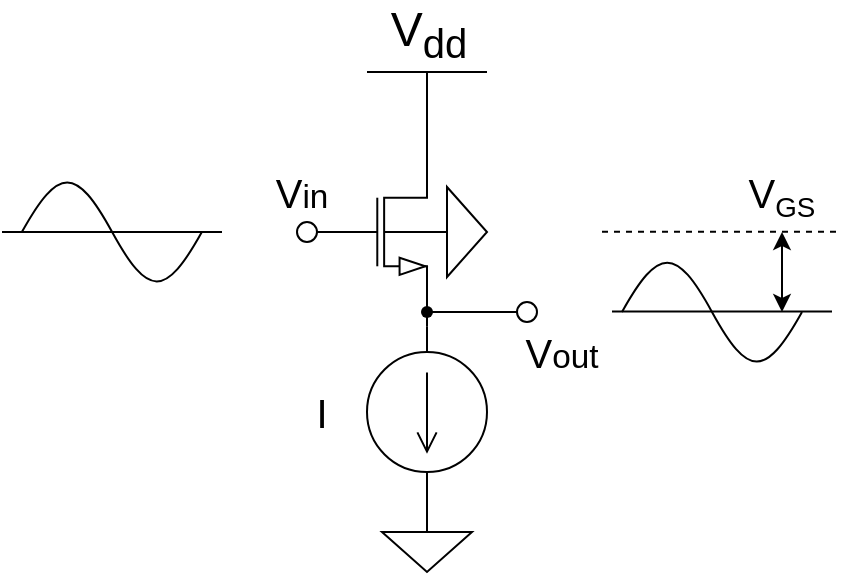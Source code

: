 <mxfile version="24.2.5" type="device">
  <diagram name="第 1 页" id="9_JWpIq-PywY3eUKFRnk">
    <mxGraphModel dx="795" dy="553" grid="1" gridSize="10" guides="1" tooltips="1" connect="1" arrows="1" fold="1" page="1" pageScale="1" pageWidth="827" pageHeight="1169" math="0" shadow="0">
      <root>
        <mxCell id="0" />
        <mxCell id="1" parent="0" />
        <mxCell id="QVpGONQfelIiySd0KSc2-18" value="" style="verticalLabelPosition=bottom;shadow=0;dashed=0;align=center;html=1;verticalAlign=top;shape=mxgraph.electrical.transistors.nmos_bulk;pointerEvents=1;" vertex="1" parent="1">
          <mxGeometry x="222.5" y="140" width="60" height="100" as="geometry" />
        </mxCell>
        <mxCell id="QVpGONQfelIiySd0KSc2-2" value="" style="pointerEvents=1;verticalLabelPosition=bottom;shadow=0;dashed=0;align=center;html=1;verticalAlign=top;shape=mxgraph.electrical.signal_sources.signal_ground;" vertex="1" parent="1">
          <mxGeometry x="260" y="330" width="45" height="30" as="geometry" />
        </mxCell>
        <mxCell id="QVpGONQfelIiySd0KSc2-3" value="V&lt;sub&gt;dd&lt;/sub&gt;" style="verticalLabelPosition=top;verticalAlign=bottom;shape=mxgraph.electrical.signal_sources.vdd;shadow=0;dashed=0;align=center;strokeWidth=1;fontSize=24;html=1;flipV=1;" vertex="1" parent="1">
          <mxGeometry x="252.5" y="110" width="60" height="40" as="geometry" />
        </mxCell>
        <mxCell id="QVpGONQfelIiySd0KSc2-4" value="" style="endArrow=none;html=1;strokeWidth=1;rounded=0;" edge="1" parent="1">
          <mxGeometry width="100" relative="1" as="geometry">
            <mxPoint x="322.5" y="230" as="sourcePoint" />
            <mxPoint x="332.5" y="230" as="targetPoint" />
          </mxGeometry>
        </mxCell>
        <mxCell id="QVpGONQfelIiySd0KSc2-5" value="" style="verticalLabelPosition=bottom;shadow=0;dashed=0;align=center;html=1;verticalAlign=top;strokeWidth=1;shape=ellipse;" vertex="1" parent="1">
          <mxGeometry x="327.5" y="225" width="10" height="10" as="geometry" />
        </mxCell>
        <mxCell id="QVpGONQfelIiySd0KSc2-6" value="" style="endArrow=none;html=1;strokeWidth=1;rounded=0;" edge="1" parent="1" target="QVpGONQfelIiySd0KSc2-7">
          <mxGeometry width="100" relative="1" as="geometry">
            <mxPoint x="282.5" y="230" as="sourcePoint" />
            <mxPoint x="332.5" y="230" as="targetPoint" />
          </mxGeometry>
        </mxCell>
        <mxCell id="QVpGONQfelIiySd0KSc2-7" value="" style="shape=waypoint;sketch=0;fillStyle=solid;size=6;pointerEvents=1;points=[];fillColor=none;resizable=0;rotatable=0;perimeter=centerPerimeter;snapToPoint=1;" vertex="1" parent="1">
          <mxGeometry x="272.5" y="220" width="20" height="20" as="geometry" />
        </mxCell>
        <mxCell id="QVpGONQfelIiySd0KSc2-8" value="" style="endArrow=none;html=1;strokeWidth=1;rounded=0;" edge="1" parent="1" source="QVpGONQfelIiySd0KSc2-7">
          <mxGeometry width="100" relative="1" as="geometry">
            <mxPoint x="282.5" y="230" as="sourcePoint" />
            <mxPoint x="322.5" y="230" as="targetPoint" />
          </mxGeometry>
        </mxCell>
        <mxCell id="QVpGONQfelIiySd0KSc2-9" value="&lt;font style=&quot;font-size: 20px;&quot;&gt;V&lt;/font&gt;&lt;font style=&quot;font-size: 16.667px;&quot;&gt;out&lt;/font&gt;" style="text;html=1;align=center;verticalAlign=middle;whiteSpace=wrap;rounded=0;" vertex="1" parent="1">
          <mxGeometry x="320" y="235" width="60" height="30" as="geometry" />
        </mxCell>
        <mxCell id="QVpGONQfelIiySd0KSc2-10" value="&lt;span style=&quot;font-size: 20px;&quot;&gt;I&lt;/span&gt;" style="text;html=1;align=center;verticalAlign=middle;whiteSpace=wrap;rounded=0;" vertex="1" parent="1">
          <mxGeometry x="200" y="265" width="60" height="30" as="geometry" />
        </mxCell>
        <mxCell id="QVpGONQfelIiySd0KSc2-12" value="" style="verticalLabelPosition=bottom;shadow=0;dashed=0;align=center;html=1;verticalAlign=top;strokeWidth=1;shape=ellipse;" vertex="1" parent="1">
          <mxGeometry x="217.5" y="185" width="10" height="10" as="geometry" />
        </mxCell>
        <mxCell id="QVpGONQfelIiySd0KSc2-13" value="&lt;font style=&quot;font-size: 20px;&quot;&gt;V&lt;/font&gt;&lt;font style=&quot;font-size: 16.667px;&quot;&gt;in&lt;/font&gt;" style="text;html=1;align=center;verticalAlign=middle;whiteSpace=wrap;rounded=0;" vertex="1" parent="1">
          <mxGeometry x="190" y="155" width="60" height="30" as="geometry" />
        </mxCell>
        <mxCell id="QVpGONQfelIiySd0KSc2-15" value="" style="pointerEvents=1;verticalLabelPosition=bottom;shadow=0;dashed=0;align=center;html=1;verticalAlign=top;shape=mxgraph.electrical.signal_sources.source;aspect=fixed;points=[[0.5,0,0],[1,0.5,0],[0.5,1,0],[0,0.5,0]];elSignalType=dc1;rotation=90;" vertex="1" parent="1">
          <mxGeometry x="252.5" y="250" width="60" height="60" as="geometry" />
        </mxCell>
        <mxCell id="QVpGONQfelIiySd0KSc2-16" value="" style="endArrow=none;html=1;strokeWidth=1;rounded=0;entryX=1;entryY=1;entryDx=0;entryDy=0;entryPerimeter=0;exitX=0;exitY=0.5;exitDx=0;exitDy=0;exitPerimeter=0;" edge="1" parent="1" source="QVpGONQfelIiySd0KSc2-15">
          <mxGeometry width="100" relative="1" as="geometry">
            <mxPoint x="250" y="270" as="sourcePoint" />
            <mxPoint x="282.5" y="237.143" as="targetPoint" />
          </mxGeometry>
        </mxCell>
        <mxCell id="QVpGONQfelIiySd0KSc2-17" value="" style="endArrow=none;html=1;strokeWidth=1;rounded=0;entryX=1;entryY=0.5;entryDx=0;entryDy=0;entryPerimeter=0;exitX=0.5;exitY=0;exitDx=0;exitDy=0;exitPerimeter=0;" edge="1" parent="1" source="QVpGONQfelIiySd0KSc2-2" target="QVpGONQfelIiySd0KSc2-15">
          <mxGeometry width="100" relative="1" as="geometry">
            <mxPoint x="305" y="330" as="sourcePoint" />
            <mxPoint x="305" y="317" as="targetPoint" />
          </mxGeometry>
        </mxCell>
        <mxCell id="QVpGONQfelIiySd0KSc2-19" value="" style="pointerEvents=1;verticalLabelPosition=bottom;shadow=0;dashed=0;align=center;html=1;verticalAlign=top;shape=mxgraph.electrical.signal_sources.signal_ground;rotation=-90;" vertex="1" parent="1">
          <mxGeometry x="275" y="175" width="45" height="30" as="geometry" />
        </mxCell>
        <mxCell id="QVpGONQfelIiySd0KSc2-21" value="" style="endArrow=none;html=1;strokeWidth=1;rounded=0;exitX=0;exitY=0.5;exitDx=0;exitDy=0;exitPerimeter=0;" edge="1" parent="1">
          <mxGeometry width="100" relative="1" as="geometry">
            <mxPoint x="70" y="190.0" as="sourcePoint" />
            <mxPoint x="180" y="190" as="targetPoint" />
          </mxGeometry>
        </mxCell>
        <mxCell id="QVpGONQfelIiySd0KSc2-25" value="" style="pointerEvents=1;verticalLabelPosition=bottom;shadow=0;dashed=0;align=center;html=1;verticalAlign=top;shape=mxgraph.electrical.waveforms.sine_wave;" vertex="1" parent="1">
          <mxGeometry x="80" y="156.91" width="90" height="66.18" as="geometry" />
        </mxCell>
        <mxCell id="QVpGONQfelIiySd0KSc2-26" value="" style="endArrow=none;html=1;strokeWidth=1;rounded=0;exitX=0;exitY=0.5;exitDx=0;exitDy=0;exitPerimeter=0;" edge="1" parent="1">
          <mxGeometry width="100" relative="1" as="geometry">
            <mxPoint x="375" y="229.71" as="sourcePoint" />
            <mxPoint x="485" y="229.71" as="targetPoint" />
          </mxGeometry>
        </mxCell>
        <mxCell id="QVpGONQfelIiySd0KSc2-27" value="" style="pointerEvents=1;verticalLabelPosition=bottom;shadow=0;dashed=0;align=center;html=1;verticalAlign=top;shape=mxgraph.electrical.waveforms.sine_wave;connectable=0;" vertex="1" parent="1">
          <mxGeometry x="380" y="197" width="90" height="66.18" as="geometry" />
        </mxCell>
        <mxCell id="QVpGONQfelIiySd0KSc2-28" value="" style="endArrow=none;dashed=1;html=1;rounded=0;" edge="1" parent="1">
          <mxGeometry width="50" height="50" relative="1" as="geometry">
            <mxPoint x="370" y="189.89" as="sourcePoint" />
            <mxPoint x="490" y="189.89" as="targetPoint" />
          </mxGeometry>
        </mxCell>
        <mxCell id="QVpGONQfelIiySd0KSc2-29" value="" style="endArrow=classic;startArrow=classic;html=1;rounded=0;" edge="1" parent="1">
          <mxGeometry width="50" height="50" relative="1" as="geometry">
            <mxPoint x="460" y="230" as="sourcePoint" />
            <mxPoint x="460" y="190" as="targetPoint" />
            <Array as="points">
              <mxPoint x="460" y="200" />
              <mxPoint x="460" y="195" />
            </Array>
          </mxGeometry>
        </mxCell>
        <mxCell id="QVpGONQfelIiySd0KSc2-30" value="&lt;font style=&quot;font-size: 20px;&quot;&gt;V&lt;/font&gt;&lt;font style=&quot;font-size: 16.667px;&quot;&gt;&lt;sub&gt;GS&lt;/sub&gt;&lt;/font&gt;" style="text;html=1;align=center;verticalAlign=middle;whiteSpace=wrap;rounded=0;" vertex="1" parent="1">
          <mxGeometry x="430" y="156.91" width="60" height="30" as="geometry" />
        </mxCell>
      </root>
    </mxGraphModel>
  </diagram>
</mxfile>
